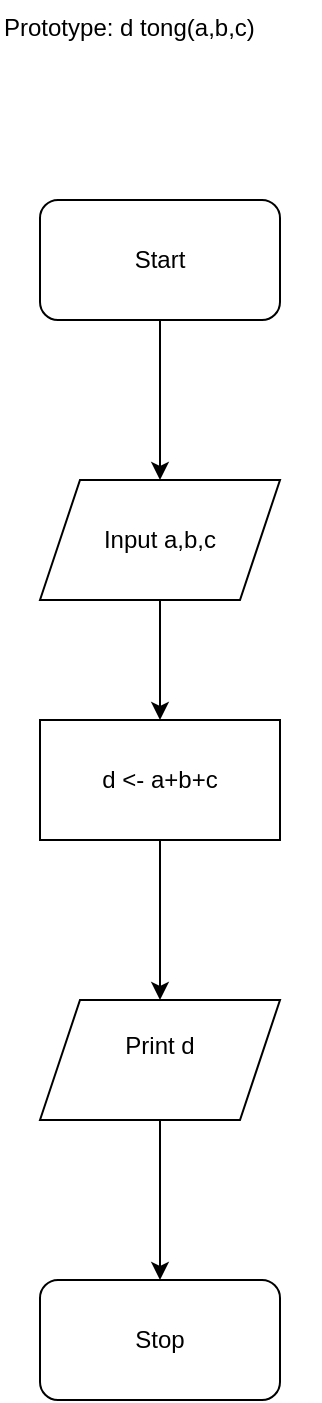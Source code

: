 <mxfile>
    <diagram id="cSVn3Fu6-sPb29jn3MxE" name="Page-1">
        <mxGraphModel dx="1130" dy="792" grid="1" gridSize="10" guides="1" tooltips="1" connect="1" arrows="1" fold="1" page="1" pageScale="1" pageWidth="850" pageHeight="1100" math="0" shadow="0">
            <root>
                <mxCell id="0"/>
                <mxCell id="1" parent="0"/>
                <mxCell id="4" value="" style="edgeStyle=none;html=1;" edge="1" parent="1" source="2">
                    <mxGeometry relative="1" as="geometry">
                        <mxPoint x="425" y="310" as="targetPoint"/>
                    </mxGeometry>
                </mxCell>
                <mxCell id="2" value="Start" style="rounded=1;whiteSpace=wrap;html=1;" vertex="1" parent="1">
                    <mxGeometry x="365" y="170" width="120" height="60" as="geometry"/>
                </mxCell>
                <mxCell id="6" value="" style="edgeStyle=none;html=1;" edge="1" parent="1" target="5">
                    <mxGeometry relative="1" as="geometry">
                        <mxPoint x="425" y="370" as="sourcePoint"/>
                    </mxGeometry>
                </mxCell>
                <mxCell id="8" value="" style="edgeStyle=none;html=1;" edge="1" parent="1" source="5" target="7">
                    <mxGeometry relative="1" as="geometry"/>
                </mxCell>
                <mxCell id="5" value="&lt;br&gt;d &amp;lt;- a+b+c&lt;br&gt;&lt;br&gt;" style="rounded=0;whiteSpace=wrap;html=1;" vertex="1" parent="1">
                    <mxGeometry x="365" y="430" width="120" height="60" as="geometry"/>
                </mxCell>
                <mxCell id="10" value="" style="edgeStyle=none;html=1;" edge="1" parent="1" source="7" target="9">
                    <mxGeometry relative="1" as="geometry"/>
                </mxCell>
                <mxCell id="7" value="&#10;Print d&#10;&#10;" style="shape=parallelogram;perimeter=parallelogramPerimeter;whiteSpace=wrap;html=1;fixedSize=1;rounded=0;" vertex="1" parent="1">
                    <mxGeometry x="365" y="570" width="120" height="60" as="geometry"/>
                </mxCell>
                <mxCell id="9" value="Stop" style="rounded=1;whiteSpace=wrap;html=1;" vertex="1" parent="1">
                    <mxGeometry x="365" y="710" width="120" height="60" as="geometry"/>
                </mxCell>
                <mxCell id="11" value="Prototype: d tong(a,b,c)" style="text;whiteSpace=wrap;html=1;" vertex="1" parent="1">
                    <mxGeometry x="345" y="70" width="160" height="40" as="geometry"/>
                </mxCell>
                <mxCell id="14" value="Input a,b,c" style="shape=parallelogram;perimeter=parallelogramPerimeter;whiteSpace=wrap;html=1;fixedSize=1;rounded=0;" vertex="1" parent="1">
                    <mxGeometry x="365" y="310" width="120" height="60" as="geometry"/>
                </mxCell>
            </root>
        </mxGraphModel>
    </diagram>
</mxfile>